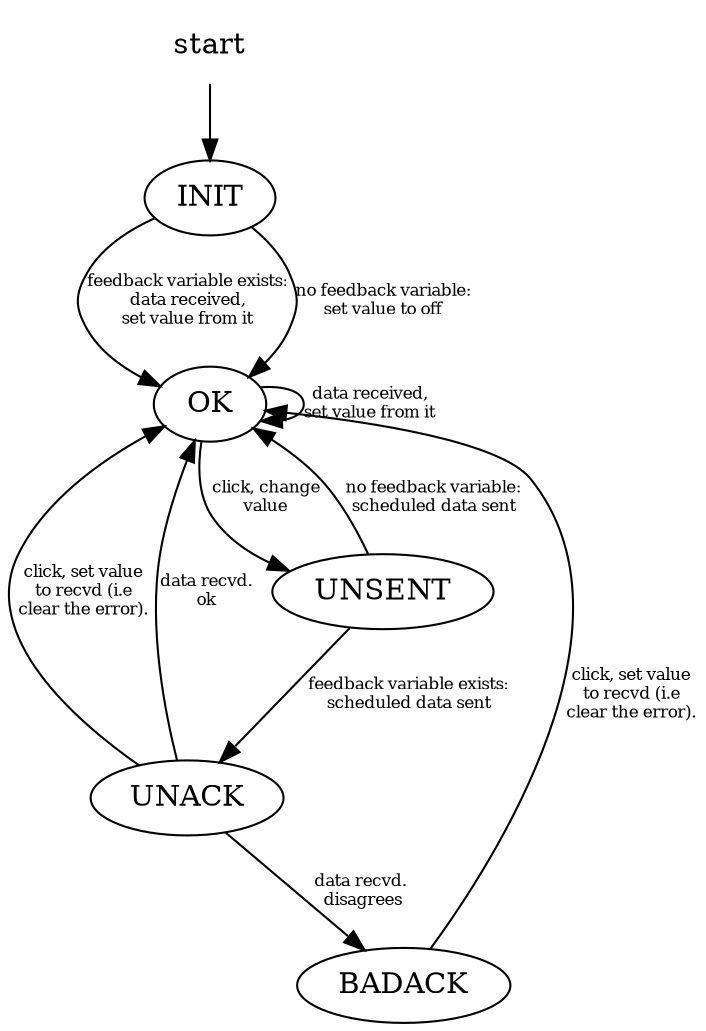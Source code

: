 digraph {
edge [fontsize=8]
start [shape="none"]
start -> INIT
UNACK -> BADACK [label="data recvd. \ndisagrees"]
UNACK -> OK [label="data recvd.\nok"]
UNACK -> OK [label="click, set value\nto recvd (i.e\nclear the error)."]
OK -> UNSENT [label="click, change\nvalue"]
UNSENT -> UNACK [label="feedback variable exists:\nscheduled data sent"]
UNSENT -> OK [label="no feedback variable:\nscheduled data sent"]
BADACK -> OK [label="click, set value\nto recvd (i.e\nclear the error)."]
INIT -> OK [label="feedback variable exists:\ndata received,\nset value from it"]
INIT -> OK [label="no feedback variable:\nset value to off"]

OK -> OK [label="data received,\nset value from it"]
}
